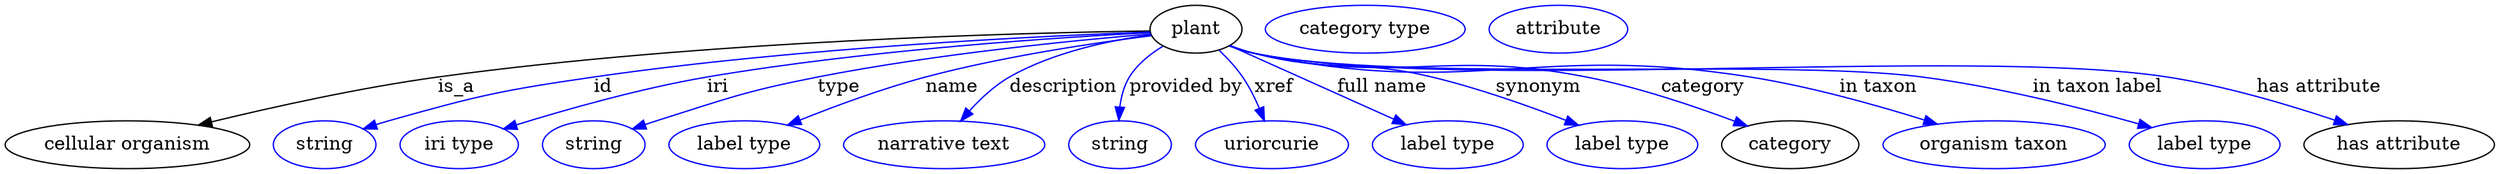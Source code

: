 digraph {
	graph [bb="0,0,1868.1,123"];
	node [label="\N"];
	plant	[height=0.5,
		label=plant,
		pos="893.64,105",
		width=0.95686];
	"cellular organism"	[height=0.5,
		pos="91.642,18",
		width=2.5456];
	plant -> "cellular organism"	[label=is_a,
		lp="338.64,61.5",
		pos="e,144.91,32.817 859.15,103.68 770.2,102.45 525.89,96.624 324.64,69 266.6,61.033 201.48,46.581 154.86,35.256"];
	id	[color=blue,
		height=0.5,
		label=string,
		pos="239.64,18",
		width=1.0652];
	plant -> id	[color=blue,
		label=id,
		lp="448.64,61.5",
		pos="e,268.64,29.948 859.16,102.9 783.32,100.15 596.45,91.477 441.64,69 372.37,58.942 355,55.057 287.64,36 284.54,35.121 281.34,34.148 \
278.14,33.124",
		style=solid];
	iri	[color=blue,
		height=0.5,
		label="iri type",
		pos="340.64,18",
		width=1.2277];
	plant -> iri	[color=blue,
		label=iri,
		lp="534.64,61.5",
		pos="e,373.83,29.923 859.52,102.46 794.4,99.133 648.07,89.848 526.64,69 476.73,60.43 420.76,44.498 383.39,32.916",
		style=solid];
	type	[color=blue,
		height=0.5,
		label=string,
		pos="441.64,18",
		width=1.0652];
	plant -> type	[color=blue,
		label=type,
		lp="625.64,61.5",
		pos="e,470.6,29.889 859.73,101.41 806.22,96.959 699.08,86.613 609.64,69 554.95,58.23 541.78,52.827 488.64,36 485.89,35.128 483.06,34.196 \
480.21,33.233",
		style=solid];
	name	[color=blue,
		height=0.5,
		label="label type",
		pos="554.64,18",
		width=1.5707];
	plant -> name	[color=blue,
		label=name,
		lp="710.64,61.5",
		pos="e,587.08,32.824 860.19,100.13 819.62,94.996 749.37,84.719 690.64,69 658.39,60.369 623.03,47.25 596.45,36.616",
		style=solid];
	description	[color=blue,
		height=0.5,
		label="narrative text",
		pos="704.64,18",
		width=2.0943];
	plant -> description	[color=blue,
		label=description,
		lp="794.14,61.5",
		pos="e,717,35.762 860.04,100.82 830.41,96.835 786.9,88.054 753.64,69 742.39,62.552 732,52.789 723.71,43.596",
		style=solid];
	"provided by"	[color=blue,
		height=0.5,
		label=string,
		pos="836.64,18",
		width=1.0652];
	plant -> "provided by"	[color=blue,
		label="provided by",
		lp="886.14,61.5",
		pos="e,835.73,36.352 869.08,92.374 859.63,86.656 849.67,78.849 843.64,69 839.55,62.32 837.46,54.21 836.48,46.482",
		style=solid];
	xref	[color=blue,
		height=0.5,
		label=uriorcurie,
		pos="950.64,18",
		width=1.5887];
	plant -> xref	[color=blue,
		label=xref,
		lp="952.14,61.5",
		pos="e,944.96,36.019 911.03,89.095 917.13,83.26 923.69,76.234 928.64,69 933.54,61.845 937.74,53.425 941.12,45.556",
		style=solid];
	"full name"	[color=blue,
		height=0.5,
		label="label type",
		pos="1082.6,18",
		width=1.5707];
	plant -> "full name"	[color=blue,
		label="full name",
		lp="1033.1,61.5",
		pos="e,1051.3,33.105 919.13,92.537 950.58,78.393 1004.4,54.167 1041.7,37.406",
		style=solid];
	synonym	[color=blue,
		height=0.5,
		label="label type",
		pos="1213.6,18",
		width=1.5707];
	plant -> synonym	[color=blue,
		label=synonym,
		lp="1150.6,61.5",
		pos="e,1180.7,32.668 919.22,92.712 924.88,90.551 930.89,88.498 936.64,87 994.79,71.842 1012.2,82.988 1070.6,69 1105.2,60.73 1143.1,47.267 \
1171.2,36.394",
		style=solid];
	category	[height=0.5,
		pos="1339.6,18",
		width=1.4263];
	plant -> category	[color=blue,
		label=category,
		lp="1274.1,61.5",
		pos="e,1307.4,32.083 918.7,92.617 924.49,90.406 930.69,88.356 936.64,87 1045.3,62.235 1077.3,90.461 1186.6,69 1225.2,61.422 1267.7,47.06 \
1298,35.666",
		style=solid];
	"in taxon"	[color=blue,
		height=0.5,
		label="organism taxon",
		pos="1492.6,18",
		width=2.3109];
	plant -> "in taxon"	[color=blue,
		label="in taxon",
		lp="1405.6,61.5",
		pos="e,1450,33.516 918.68,92.512 924.47,90.307 930.68,88.286 936.64,87 1098.9,52.02 1145.7,95.027 1309.6,69 1354.4,61.895 1403.9,47.988 \
1440.1,36.641",
		style=solid];
	"in taxon label"	[color=blue,
		height=0.5,
		label="label type",
		pos="1650.6,18",
		width=1.5707];
	plant -> "in taxon label"	[color=blue,
		label="in taxon label",
		lp="1570.1,61.5",
		pos="e,1610.8,30.972 918.67,92.458 924.45,90.255 930.67,88.249 936.64,87 1045.9,64.149 1327.9,83.367 1438.6,69 1495.1,61.678 1558.4,45.695 \
1601,33.758",
		style=solid];
	"has attribute"	[height=0.5,
		pos="1796.6,18",
		width=1.9859];
	plant -> "has attribute"	[color=blue,
		label="has attribute",
		lp="1736.6,61.5",
		pos="e,1757.9,33.209 918.66,92.415 924.45,90.214 930.66,88.22 936.64,87 1086.1,56.5 1471.9,92.245 1622.6,69 1665.9,62.328 1713.6,48.12 \
1748.1,36.549",
		style=solid];
	"named thing_category"	[color=blue,
		height=0.5,
		label="category type",
		pos="1020.6,105",
		width=2.0762];
	"organismal entity_has attribute"	[color=blue,
		height=0.5,
		label=attribute,
		pos="1165.6,105",
		width=1.4443];
}
